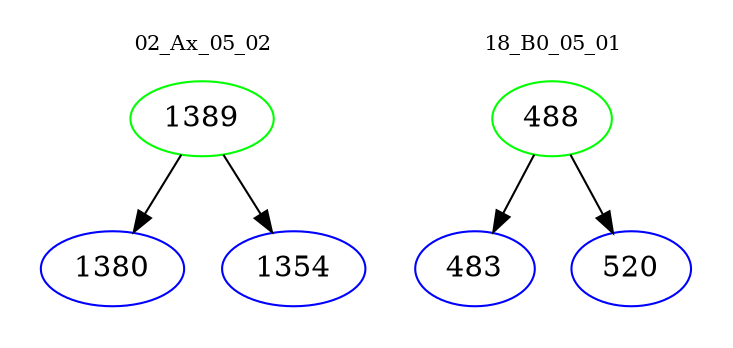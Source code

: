 digraph{
subgraph cluster_0 {
color = white
label = "02_Ax_05_02";
fontsize=10;
T0_1389 [label="1389", color="green"]
T0_1389 -> T0_1380 [color="black"]
T0_1380 [label="1380", color="blue"]
T0_1389 -> T0_1354 [color="black"]
T0_1354 [label="1354", color="blue"]
}
subgraph cluster_1 {
color = white
label = "18_B0_05_01";
fontsize=10;
T1_488 [label="488", color="green"]
T1_488 -> T1_483 [color="black"]
T1_483 [label="483", color="blue"]
T1_488 -> T1_520 [color="black"]
T1_520 [label="520", color="blue"]
}
}

